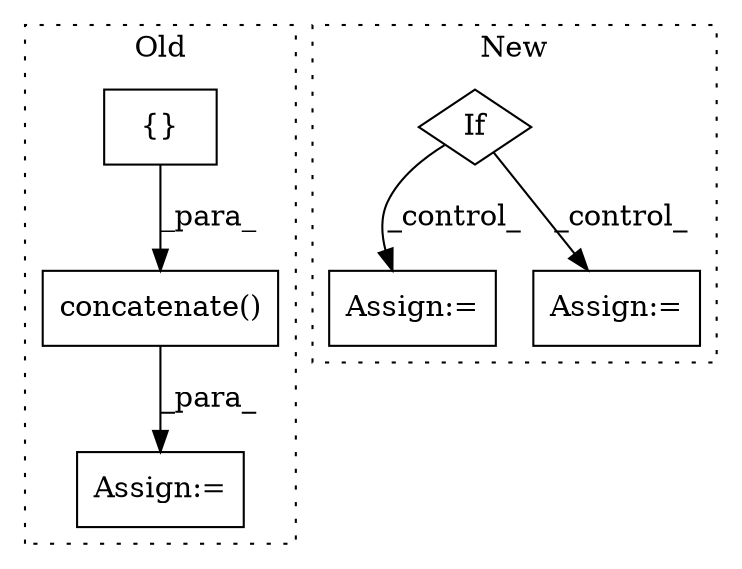 digraph G {
subgraph cluster0 {
1 [label="concatenate()" a="75" s="5371,5427" l="15,9" shape="box"];
3 [label="{}" a="59" s="5406,5424" l="1,0" shape="box"];
4 [label="Assign:=" a="68" s="5368" l="3" shape="box"];
label = "Old";
style="dotted";
}
subgraph cluster1 {
2 [label="If" a="96" s="6692" l="3" shape="diamond"];
5 [label="Assign:=" a="68" s="6993" l="3" shape="box"];
6 [label="Assign:=" a="68" s="7045" l="3" shape="box"];
label = "New";
style="dotted";
}
1 -> 4 [label="_para_"];
2 -> 5 [label="_control_"];
2 -> 6 [label="_control_"];
3 -> 1 [label="_para_"];
}